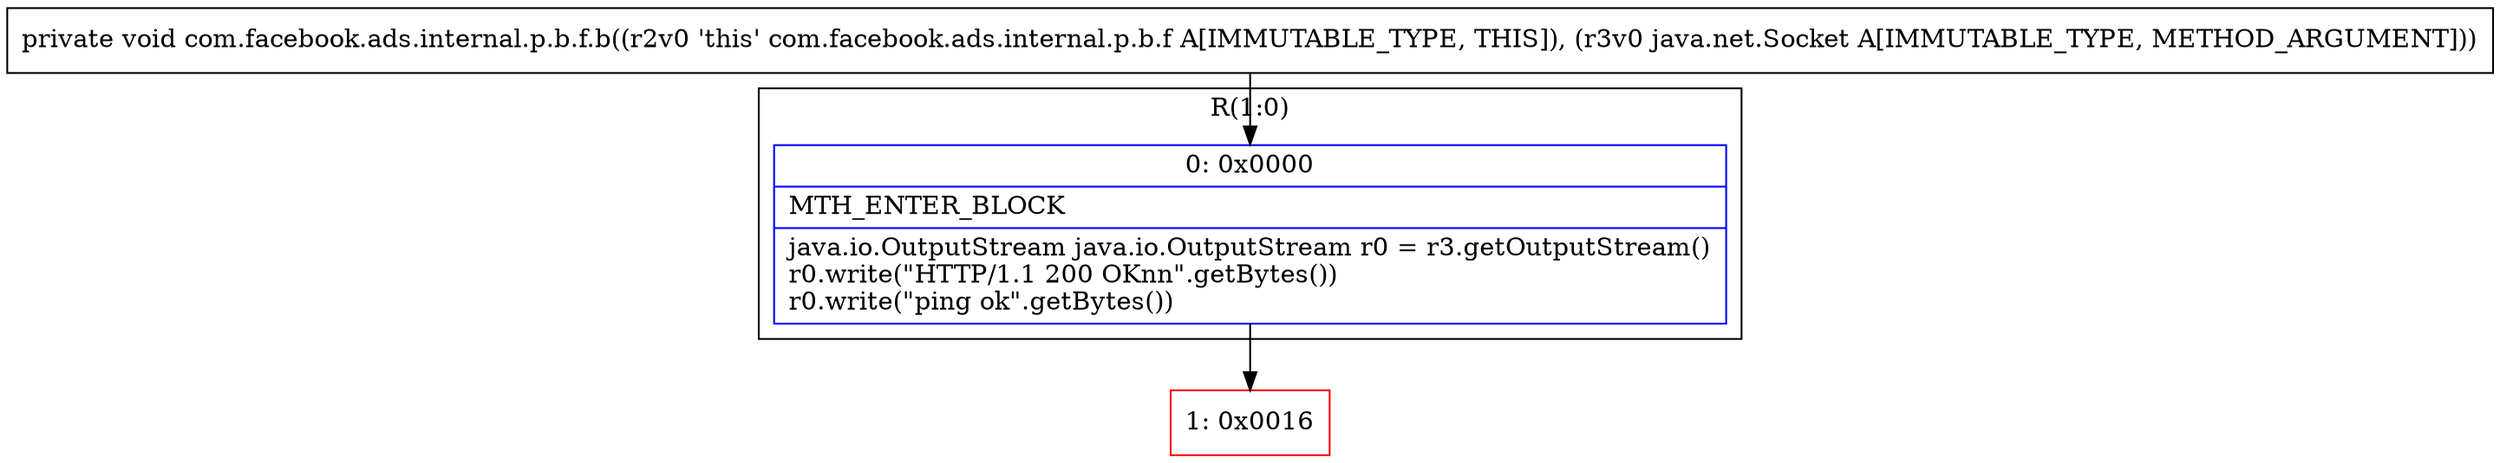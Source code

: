 digraph "CFG forcom.facebook.ads.internal.p.b.f.b(Ljava\/net\/Socket;)V" {
subgraph cluster_Region_1964215090 {
label = "R(1:0)";
node [shape=record,color=blue];
Node_0 [shape=record,label="{0\:\ 0x0000|MTH_ENTER_BLOCK\l|java.io.OutputStream java.io.OutputStream r0 = r3.getOutputStream()\lr0.write(\"HTTP\/1.1 200 OKnn\".getBytes())\lr0.write(\"ping ok\".getBytes())\l}"];
}
Node_1 [shape=record,color=red,label="{1\:\ 0x0016}"];
MethodNode[shape=record,label="{private void com.facebook.ads.internal.p.b.f.b((r2v0 'this' com.facebook.ads.internal.p.b.f A[IMMUTABLE_TYPE, THIS]), (r3v0 java.net.Socket A[IMMUTABLE_TYPE, METHOD_ARGUMENT])) }"];
MethodNode -> Node_0;
Node_0 -> Node_1;
}

